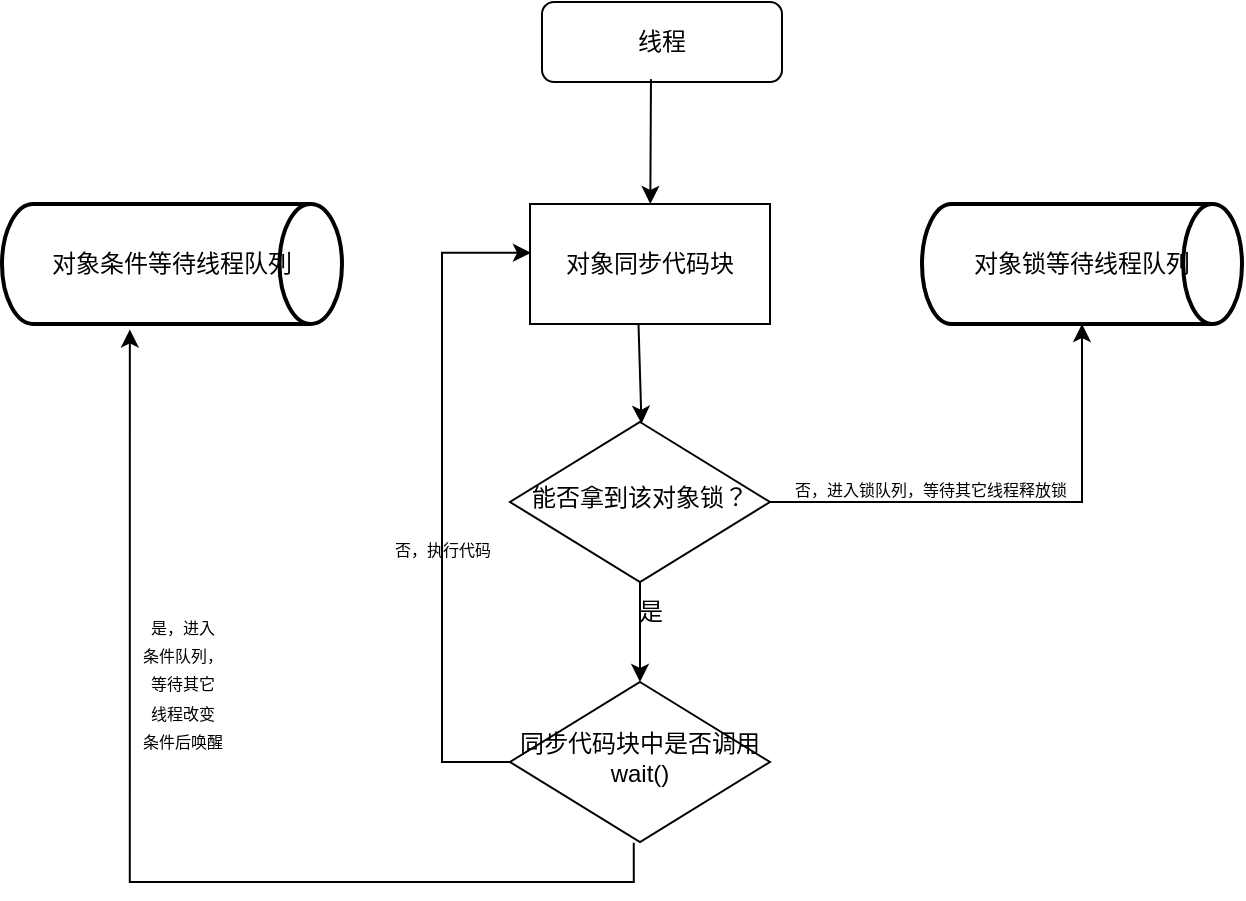 <mxfile version="22.1.11" type="github">
  <diagram id="C5RBs43oDa-KdzZeNtuy" name="Page-1">
    <mxGraphModel dx="1185" dy="632" grid="1" gridSize="10" guides="1" tooltips="1" connect="1" arrows="1" fold="1" page="1" pageScale="1" pageWidth="827" pageHeight="1169" math="0" shadow="0">
      <root>
        <mxCell id="WIyWlLk6GJQsqaUBKTNV-0" />
        <mxCell id="WIyWlLk6GJQsqaUBKTNV-1" parent="WIyWlLk6GJQsqaUBKTNV-0" />
        <mxCell id="WIyWlLk6GJQsqaUBKTNV-3" value="线程" style="rounded=1;whiteSpace=wrap;html=1;fontSize=12;glass=0;strokeWidth=1;shadow=0;" parent="WIyWlLk6GJQsqaUBKTNV-1" vertex="1">
          <mxGeometry x="300" y="30" width="120" height="40" as="geometry" />
        </mxCell>
        <mxCell id="0WKw_nh-E5ykphxFVSHr-8" style="edgeStyle=orthogonalEdgeStyle;rounded=0;orthogonalLoop=1;jettySize=auto;html=1;" edge="1" parent="WIyWlLk6GJQsqaUBKTNV-1" source="WIyWlLk6GJQsqaUBKTNV-10" target="0WKw_nh-E5ykphxFVSHr-3">
          <mxGeometry relative="1" as="geometry">
            <Array as="points">
              <mxPoint x="570" y="280" />
            </Array>
          </mxGeometry>
        </mxCell>
        <mxCell id="0WKw_nh-E5ykphxFVSHr-11" style="edgeStyle=orthogonalEdgeStyle;rounded=0;orthogonalLoop=1;jettySize=auto;html=1;entryX=0.5;entryY=0;entryDx=0;entryDy=0;" edge="1" parent="WIyWlLk6GJQsqaUBKTNV-1" source="WIyWlLk6GJQsqaUBKTNV-10" target="0WKw_nh-E5ykphxFVSHr-10">
          <mxGeometry relative="1" as="geometry" />
        </mxCell>
        <mxCell id="WIyWlLk6GJQsqaUBKTNV-10" value="能否拿到该对象锁？" style="rhombus;whiteSpace=wrap;html=1;shadow=0;fontFamily=Helvetica;fontSize=12;align=center;strokeWidth=1;spacing=6;spacingTop=-4;" parent="WIyWlLk6GJQsqaUBKTNV-1" vertex="1">
          <mxGeometry x="284" y="240" width="130" height="80" as="geometry" />
        </mxCell>
        <mxCell id="0WKw_nh-E5ykphxFVSHr-0" value="对象同步代码块" style="rounded=0;whiteSpace=wrap;html=1;" vertex="1" parent="WIyWlLk6GJQsqaUBKTNV-1">
          <mxGeometry x="294" y="131" width="120" height="60" as="geometry" />
        </mxCell>
        <mxCell id="0WKw_nh-E5ykphxFVSHr-1" value="" style="endArrow=classic;html=1;rounded=0;exitX=0.454;exitY=0.964;exitDx=0;exitDy=0;exitPerimeter=0;" edge="1" parent="WIyWlLk6GJQsqaUBKTNV-1" source="WIyWlLk6GJQsqaUBKTNV-3" target="0WKw_nh-E5ykphxFVSHr-0">
          <mxGeometry width="50" height="50" relative="1" as="geometry">
            <mxPoint x="400" y="260" as="sourcePoint" />
            <mxPoint x="450" y="210" as="targetPoint" />
          </mxGeometry>
        </mxCell>
        <mxCell id="0WKw_nh-E5ykphxFVSHr-2" value="" style="endArrow=classic;html=1;rounded=0;exitX=0.5;exitY=1;exitDx=0;exitDy=0;entryX=0.55;entryY=0.011;entryDx=0;entryDy=0;entryPerimeter=0;" edge="1" parent="WIyWlLk6GJQsqaUBKTNV-1">
          <mxGeometry width="50" height="50" relative="1" as="geometry">
            <mxPoint x="348.25" y="191" as="sourcePoint" />
            <mxPoint x="349.75" y="240.88" as="targetPoint" />
          </mxGeometry>
        </mxCell>
        <mxCell id="0WKw_nh-E5ykphxFVSHr-3" value="对象锁等待线程队列" style="strokeWidth=2;html=1;shape=mxgraph.flowchart.direct_data;whiteSpace=wrap;" vertex="1" parent="WIyWlLk6GJQsqaUBKTNV-1">
          <mxGeometry x="490" y="131" width="160" height="60" as="geometry" />
        </mxCell>
        <mxCell id="0WKw_nh-E5ykphxFVSHr-4" value="对象条件等待线程队列" style="strokeWidth=2;html=1;shape=mxgraph.flowchart.direct_data;whiteSpace=wrap;" vertex="1" parent="WIyWlLk6GJQsqaUBKTNV-1">
          <mxGeometry x="30" y="131" width="170" height="60" as="geometry" />
        </mxCell>
        <mxCell id="0WKw_nh-E5ykphxFVSHr-9" value="&lt;font style=&quot;font-size: 8px;&quot;&gt;否，进入锁队列，等待其它线程释放锁&lt;/font&gt;" style="text;html=1;align=center;verticalAlign=middle;resizable=0;points=[];autosize=1;strokeColor=none;fillColor=none;" vertex="1" parent="WIyWlLk6GJQsqaUBKTNV-1">
          <mxGeometry x="414" y="258" width="160" height="30" as="geometry" />
        </mxCell>
        <mxCell id="0WKw_nh-E5ykphxFVSHr-15" style="edgeStyle=orthogonalEdgeStyle;rounded=0;orthogonalLoop=1;jettySize=auto;html=1;entryX=0.004;entryY=0.407;entryDx=0;entryDy=0;entryPerimeter=0;" edge="1" parent="WIyWlLk6GJQsqaUBKTNV-1" source="0WKw_nh-E5ykphxFVSHr-10" target="0WKw_nh-E5ykphxFVSHr-0">
          <mxGeometry relative="1" as="geometry">
            <mxPoint x="580" y="410" as="targetPoint" />
            <Array as="points">
              <mxPoint x="250" y="410" />
              <mxPoint x="250" y="155" />
            </Array>
          </mxGeometry>
        </mxCell>
        <mxCell id="0WKw_nh-E5ykphxFVSHr-10" value="同步代码块中是否调用wait()" style="rhombus;whiteSpace=wrap;html=1;shadow=0;fontFamily=Helvetica;fontSize=12;align=center;strokeWidth=1;spacing=6;spacingTop=-4;" vertex="1" parent="WIyWlLk6GJQsqaUBKTNV-1">
          <mxGeometry x="284" y="370" width="130" height="80" as="geometry" />
        </mxCell>
        <mxCell id="0WKw_nh-E5ykphxFVSHr-12" style="edgeStyle=orthogonalEdgeStyle;rounded=0;orthogonalLoop=1;jettySize=auto;html=1;entryX=0.376;entryY=1.045;entryDx=0;entryDy=0;entryPerimeter=0;exitX=0.476;exitY=1.004;exitDx=0;exitDy=0;exitPerimeter=0;" edge="1" parent="WIyWlLk6GJQsqaUBKTNV-1" source="0WKw_nh-E5ykphxFVSHr-10" target="0WKw_nh-E5ykphxFVSHr-4">
          <mxGeometry relative="1" as="geometry" />
        </mxCell>
        <mxCell id="0WKw_nh-E5ykphxFVSHr-13" value="&lt;font style=&quot;font-size: 8px;&quot;&gt;是，进入&lt;br&gt;条件队列，&lt;br&gt;等待其它&lt;br&gt;线程改变&lt;br&gt;条件后唤醒&lt;/font&gt;" style="text;html=1;align=center;verticalAlign=middle;resizable=0;points=[];autosize=1;strokeColor=none;fillColor=none;" vertex="1" parent="WIyWlLk6GJQsqaUBKTNV-1">
          <mxGeometry x="90" y="325" width="60" height="90" as="geometry" />
        </mxCell>
        <mxCell id="0WKw_nh-E5ykphxFVSHr-14" value="是" style="text;html=1;align=center;verticalAlign=middle;resizable=0;points=[];autosize=1;strokeColor=none;fillColor=none;" vertex="1" parent="WIyWlLk6GJQsqaUBKTNV-1">
          <mxGeometry x="334" y="320" width="40" height="30" as="geometry" />
        </mxCell>
        <mxCell id="0WKw_nh-E5ykphxFVSHr-16" value="&lt;font style=&quot;font-size: 8px;&quot;&gt;否，执行代码&lt;/font&gt;" style="text;html=1;align=center;verticalAlign=middle;resizable=0;points=[];autosize=1;strokeColor=none;fillColor=none;" vertex="1" parent="WIyWlLk6GJQsqaUBKTNV-1">
          <mxGeometry x="215" y="288" width="70" height="30" as="geometry" />
        </mxCell>
      </root>
    </mxGraphModel>
  </diagram>
</mxfile>
